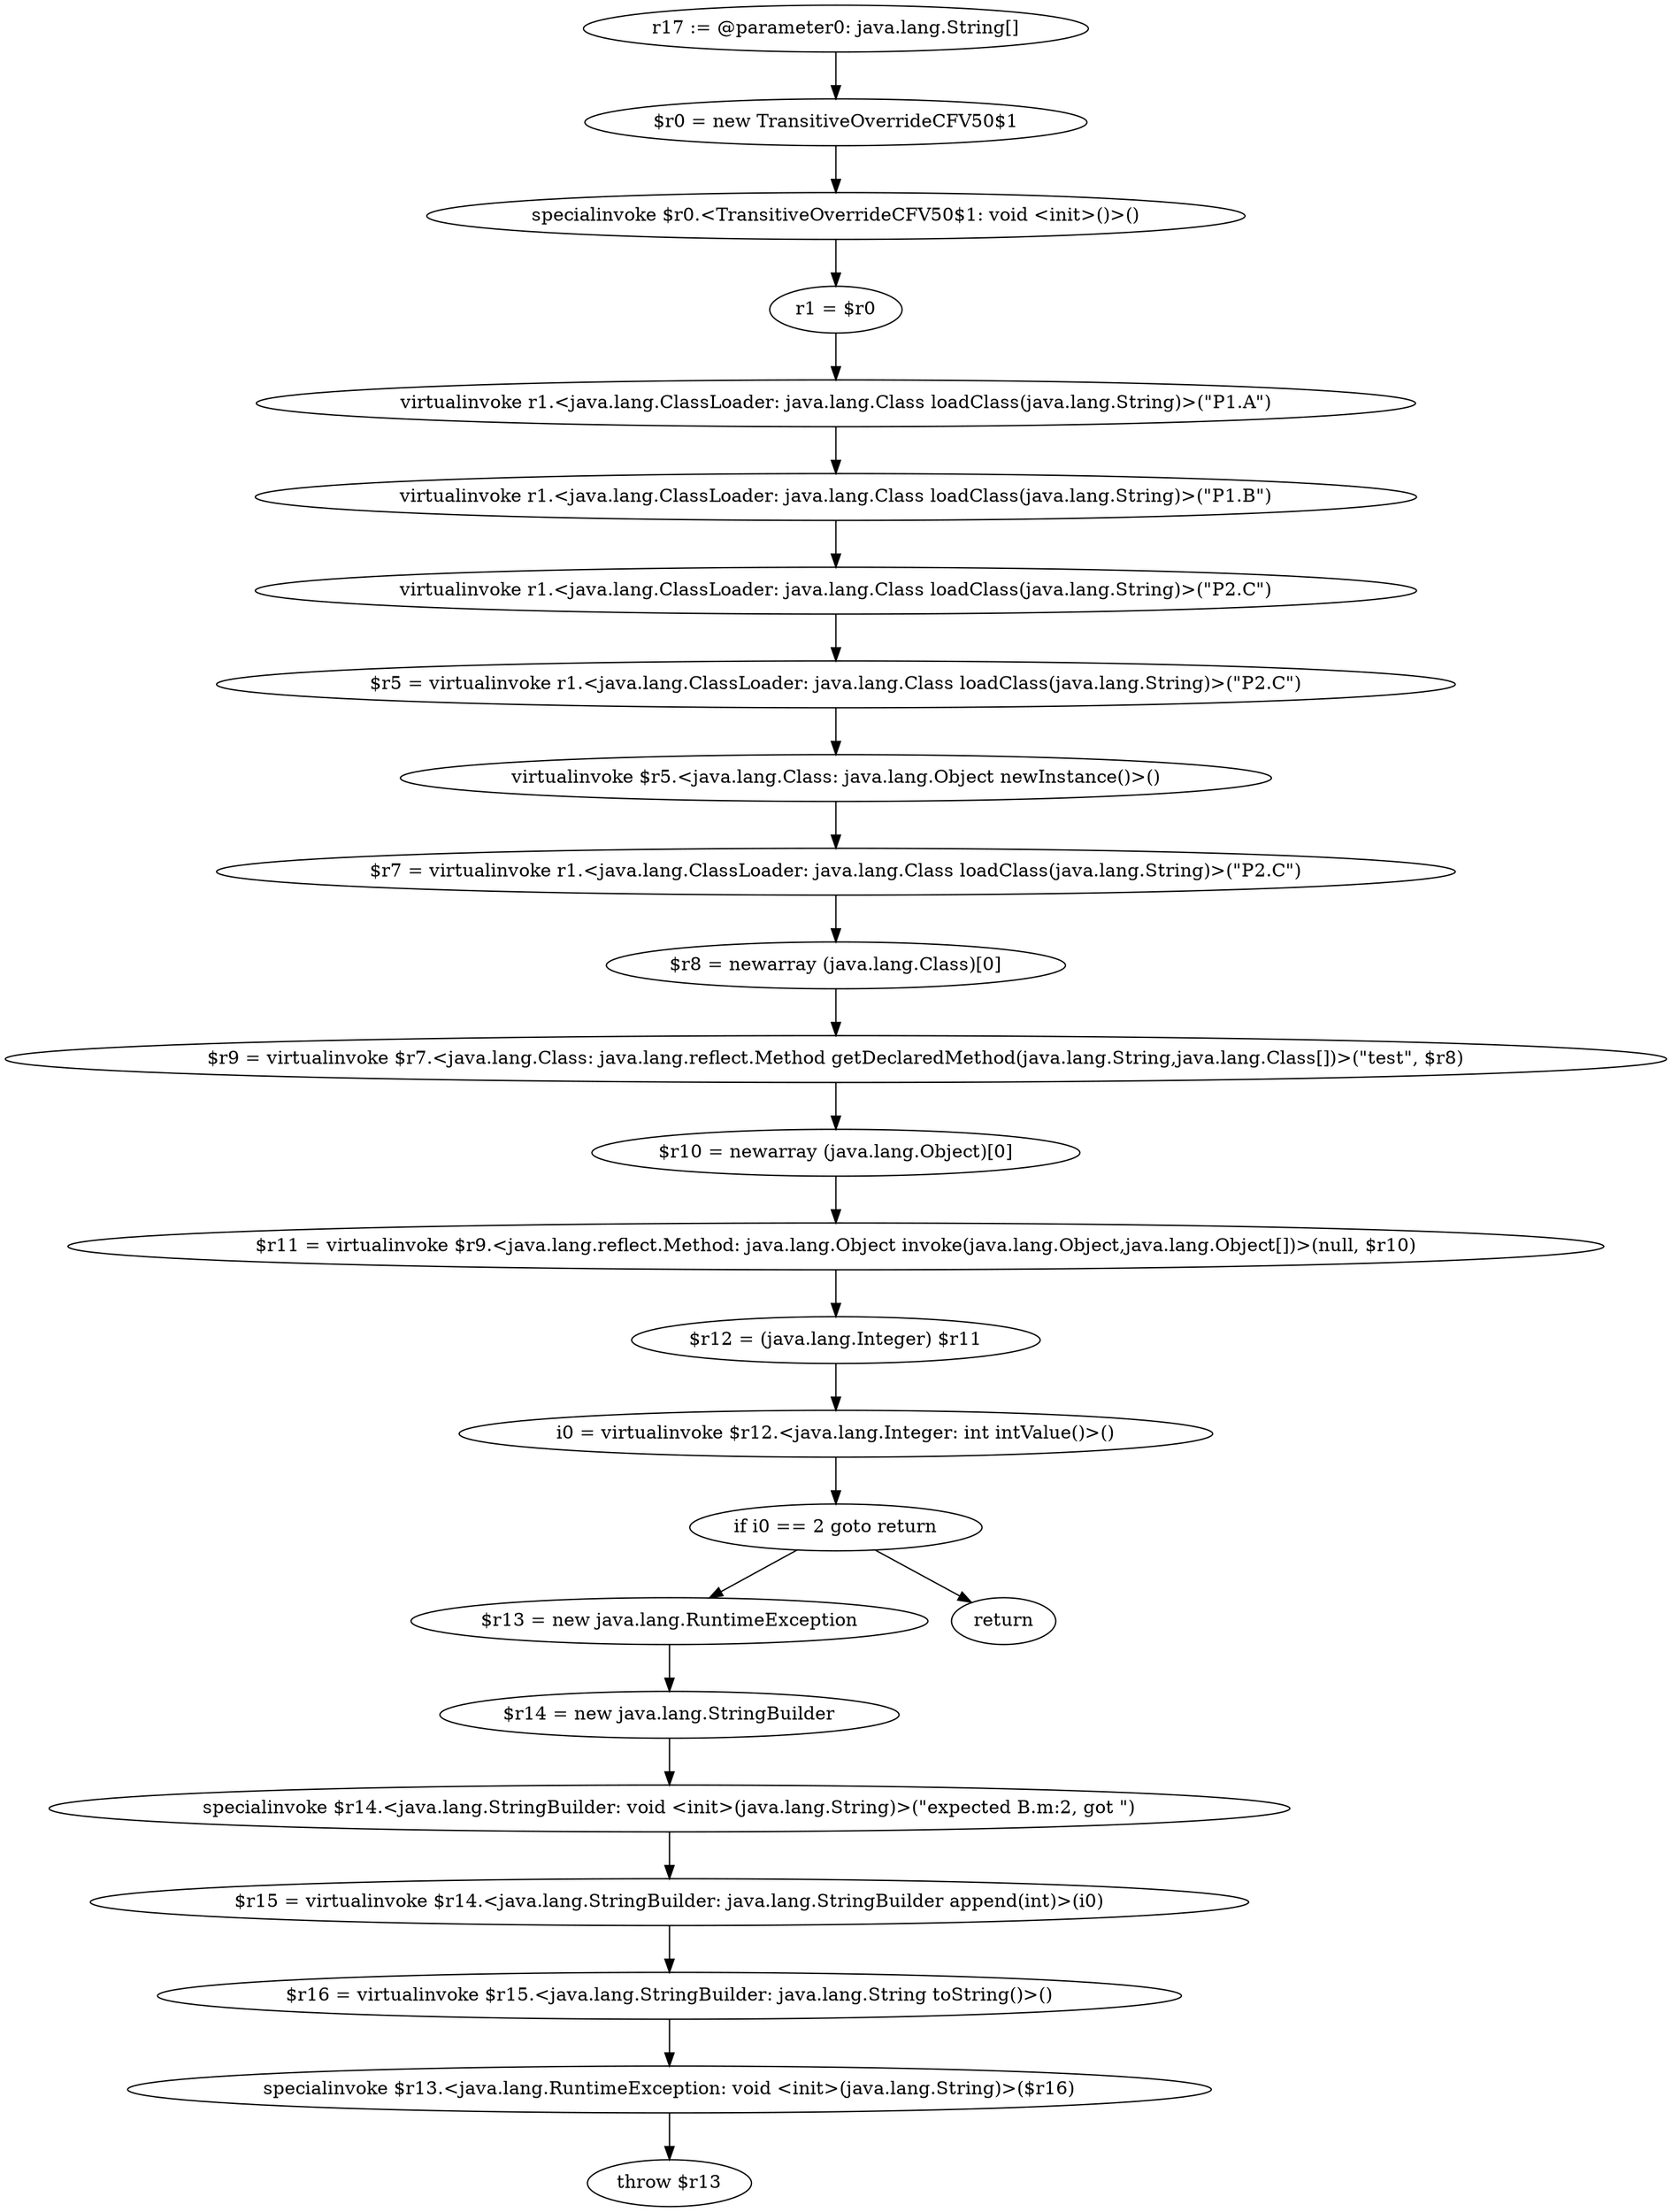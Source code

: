 digraph "unitGraph" {
    "r17 := @parameter0: java.lang.String[]"
    "$r0 = new TransitiveOverrideCFV50$1"
    "specialinvoke $r0.<TransitiveOverrideCFV50$1: void <init>()>()"
    "r1 = $r0"
    "virtualinvoke r1.<java.lang.ClassLoader: java.lang.Class loadClass(java.lang.String)>(\"P1.A\")"
    "virtualinvoke r1.<java.lang.ClassLoader: java.lang.Class loadClass(java.lang.String)>(\"P1.B\")"
    "virtualinvoke r1.<java.lang.ClassLoader: java.lang.Class loadClass(java.lang.String)>(\"P2.C\")"
    "$r5 = virtualinvoke r1.<java.lang.ClassLoader: java.lang.Class loadClass(java.lang.String)>(\"P2.C\")"
    "virtualinvoke $r5.<java.lang.Class: java.lang.Object newInstance()>()"
    "$r7 = virtualinvoke r1.<java.lang.ClassLoader: java.lang.Class loadClass(java.lang.String)>(\"P2.C\")"
    "$r8 = newarray (java.lang.Class)[0]"
    "$r9 = virtualinvoke $r7.<java.lang.Class: java.lang.reflect.Method getDeclaredMethod(java.lang.String,java.lang.Class[])>(\"test\", $r8)"
    "$r10 = newarray (java.lang.Object)[0]"
    "$r11 = virtualinvoke $r9.<java.lang.reflect.Method: java.lang.Object invoke(java.lang.Object,java.lang.Object[])>(null, $r10)"
    "$r12 = (java.lang.Integer) $r11"
    "i0 = virtualinvoke $r12.<java.lang.Integer: int intValue()>()"
    "if i0 == 2 goto return"
    "$r13 = new java.lang.RuntimeException"
    "$r14 = new java.lang.StringBuilder"
    "specialinvoke $r14.<java.lang.StringBuilder: void <init>(java.lang.String)>(\"expected B.m:2, got \")"
    "$r15 = virtualinvoke $r14.<java.lang.StringBuilder: java.lang.StringBuilder append(int)>(i0)"
    "$r16 = virtualinvoke $r15.<java.lang.StringBuilder: java.lang.String toString()>()"
    "specialinvoke $r13.<java.lang.RuntimeException: void <init>(java.lang.String)>($r16)"
    "throw $r13"
    "return"
    "r17 := @parameter0: java.lang.String[]"->"$r0 = new TransitiveOverrideCFV50$1";
    "$r0 = new TransitiveOverrideCFV50$1"->"specialinvoke $r0.<TransitiveOverrideCFV50$1: void <init>()>()";
    "specialinvoke $r0.<TransitiveOverrideCFV50$1: void <init>()>()"->"r1 = $r0";
    "r1 = $r0"->"virtualinvoke r1.<java.lang.ClassLoader: java.lang.Class loadClass(java.lang.String)>(\"P1.A\")";
    "virtualinvoke r1.<java.lang.ClassLoader: java.lang.Class loadClass(java.lang.String)>(\"P1.A\")"->"virtualinvoke r1.<java.lang.ClassLoader: java.lang.Class loadClass(java.lang.String)>(\"P1.B\")";
    "virtualinvoke r1.<java.lang.ClassLoader: java.lang.Class loadClass(java.lang.String)>(\"P1.B\")"->"virtualinvoke r1.<java.lang.ClassLoader: java.lang.Class loadClass(java.lang.String)>(\"P2.C\")";
    "virtualinvoke r1.<java.lang.ClassLoader: java.lang.Class loadClass(java.lang.String)>(\"P2.C\")"->"$r5 = virtualinvoke r1.<java.lang.ClassLoader: java.lang.Class loadClass(java.lang.String)>(\"P2.C\")";
    "$r5 = virtualinvoke r1.<java.lang.ClassLoader: java.lang.Class loadClass(java.lang.String)>(\"P2.C\")"->"virtualinvoke $r5.<java.lang.Class: java.lang.Object newInstance()>()";
    "virtualinvoke $r5.<java.lang.Class: java.lang.Object newInstance()>()"->"$r7 = virtualinvoke r1.<java.lang.ClassLoader: java.lang.Class loadClass(java.lang.String)>(\"P2.C\")";
    "$r7 = virtualinvoke r1.<java.lang.ClassLoader: java.lang.Class loadClass(java.lang.String)>(\"P2.C\")"->"$r8 = newarray (java.lang.Class)[0]";
    "$r8 = newarray (java.lang.Class)[0]"->"$r9 = virtualinvoke $r7.<java.lang.Class: java.lang.reflect.Method getDeclaredMethod(java.lang.String,java.lang.Class[])>(\"test\", $r8)";
    "$r9 = virtualinvoke $r7.<java.lang.Class: java.lang.reflect.Method getDeclaredMethod(java.lang.String,java.lang.Class[])>(\"test\", $r8)"->"$r10 = newarray (java.lang.Object)[0]";
    "$r10 = newarray (java.lang.Object)[0]"->"$r11 = virtualinvoke $r9.<java.lang.reflect.Method: java.lang.Object invoke(java.lang.Object,java.lang.Object[])>(null, $r10)";
    "$r11 = virtualinvoke $r9.<java.lang.reflect.Method: java.lang.Object invoke(java.lang.Object,java.lang.Object[])>(null, $r10)"->"$r12 = (java.lang.Integer) $r11";
    "$r12 = (java.lang.Integer) $r11"->"i0 = virtualinvoke $r12.<java.lang.Integer: int intValue()>()";
    "i0 = virtualinvoke $r12.<java.lang.Integer: int intValue()>()"->"if i0 == 2 goto return";
    "if i0 == 2 goto return"->"$r13 = new java.lang.RuntimeException";
    "if i0 == 2 goto return"->"return";
    "$r13 = new java.lang.RuntimeException"->"$r14 = new java.lang.StringBuilder";
    "$r14 = new java.lang.StringBuilder"->"specialinvoke $r14.<java.lang.StringBuilder: void <init>(java.lang.String)>(\"expected B.m:2, got \")";
    "specialinvoke $r14.<java.lang.StringBuilder: void <init>(java.lang.String)>(\"expected B.m:2, got \")"->"$r15 = virtualinvoke $r14.<java.lang.StringBuilder: java.lang.StringBuilder append(int)>(i0)";
    "$r15 = virtualinvoke $r14.<java.lang.StringBuilder: java.lang.StringBuilder append(int)>(i0)"->"$r16 = virtualinvoke $r15.<java.lang.StringBuilder: java.lang.String toString()>()";
    "$r16 = virtualinvoke $r15.<java.lang.StringBuilder: java.lang.String toString()>()"->"specialinvoke $r13.<java.lang.RuntimeException: void <init>(java.lang.String)>($r16)";
    "specialinvoke $r13.<java.lang.RuntimeException: void <init>(java.lang.String)>($r16)"->"throw $r13";
}
